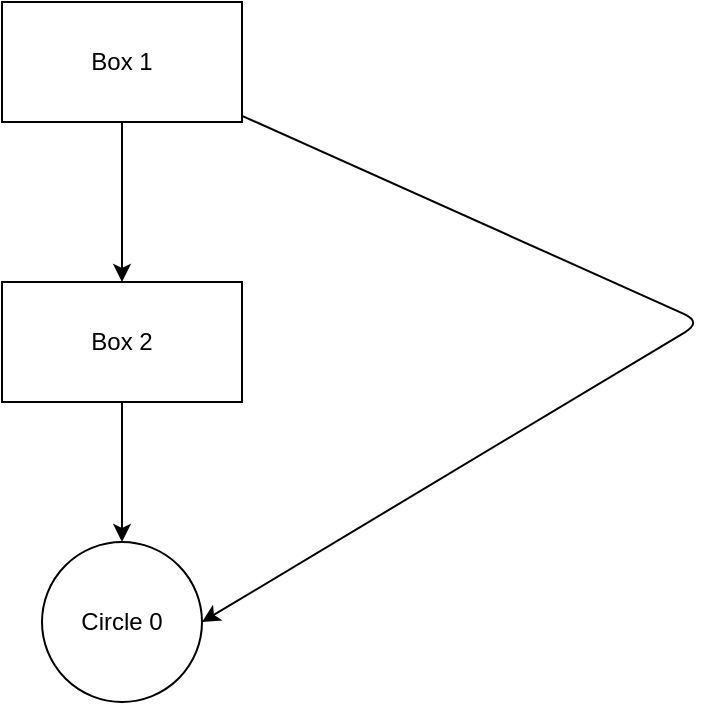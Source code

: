 <mxfile>
    <diagram id="Iljnt7oDsJfdiMTHBSzN" name="Page-1">
        <mxGraphModel dx="770" dy="1147" grid="1" gridSize="10" guides="1" tooltips="1" connect="1" arrows="1" fold="1" page="1" pageScale="1" pageWidth="827" pageHeight="1169" math="0" shadow="0">
            <root>
                <object label="" Author="John" Date="January 2023" id="0">
                    <mxCell/>
                </object>
                <mxCell id="1" parent="0"/>
                <mxCell id="4" value="" style="edgeStyle=none;html=1;" parent="1" source="2" target="3" edge="1">
                    <mxGeometry relative="1" as="geometry"/>
                </mxCell>
                <mxCell id="7" style="edgeStyle=none;html=1;entryX=1;entryY=0.5;entryDx=0;entryDy=0;" edge="1" parent="1" source="2" target="5">
                    <mxGeometry relative="1" as="geometry">
                        <Array as="points">
                            <mxPoint x="390" y="200"/>
                        </Array>
                    </mxGeometry>
                </mxCell>
                <object label="Box 1" Colour="Transparent" id="2">
                    <mxCell style="rounded=0;whiteSpace=wrap;html=1;" parent="1" vertex="1">
                        <mxGeometry x="40" y="40" width="120" height="60" as="geometry"/>
                    </mxCell>
                </object>
                <mxCell id="6" value="" style="edgeStyle=none;html=1;" parent="1" source="3" target="5" edge="1">
                    <mxGeometry relative="1" as="geometry"/>
                </mxCell>
                <mxCell id="3" value="Box 2" style="rounded=0;whiteSpace=wrap;html=1;" parent="1" vertex="1">
                    <mxGeometry x="40" y="180" width="120" height="60" as="geometry"/>
                </mxCell>
                <mxCell id="5" value="Circle 0" style="ellipse;whiteSpace=wrap;html=1;rounded=0;" parent="1" vertex="1">
                    <mxGeometry x="60" y="310" width="80" height="80" as="geometry"/>
                </mxCell>
            </root>
        </mxGraphModel>
    </diagram>
</mxfile>